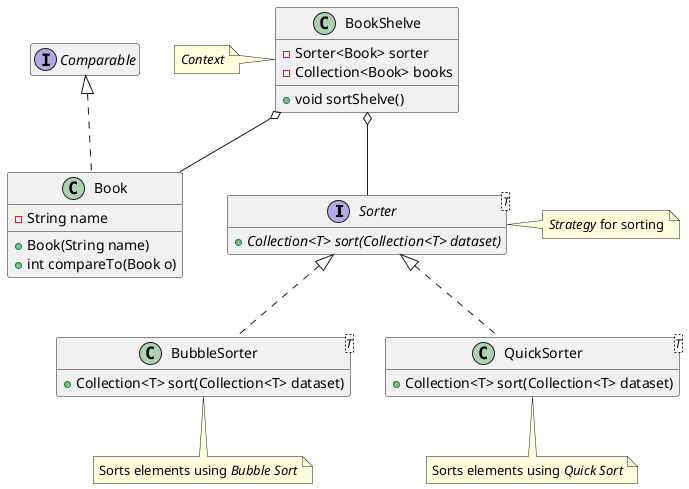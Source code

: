 @startuml
interface Sorter<T> {
    + {abstract} Collection<T> sort(Collection<T> dataset)
}
note right of Sorter: <i>Strategy</i> for sorting

class BubbleSorter<T> implements Sorter {
    + Collection<T> sort(Collection<T> dataset)
}
note bottom of BubbleSorter: Sorts elements using <i>Bubble Sort</i>

class QuickSorter<T> implements Sorter {
    + Collection<T> sort(Collection<T> dataset)
}
note bottom of QuickSorter: Sorts elements using <i>Quick Sort</i>

class BookShelve {
    - Sorter<Book> sorter
    - Collection<Book> books

    + void sortShelve()
}
note left of BookShelve: <i>Context</i>

BookShelve o-- Sorter
BookShelve o-- Book

class Book implements Comparable {
    - String name
    + Book(String name)
    + int compareTo(Book o)
}

hide empty members
@enduml